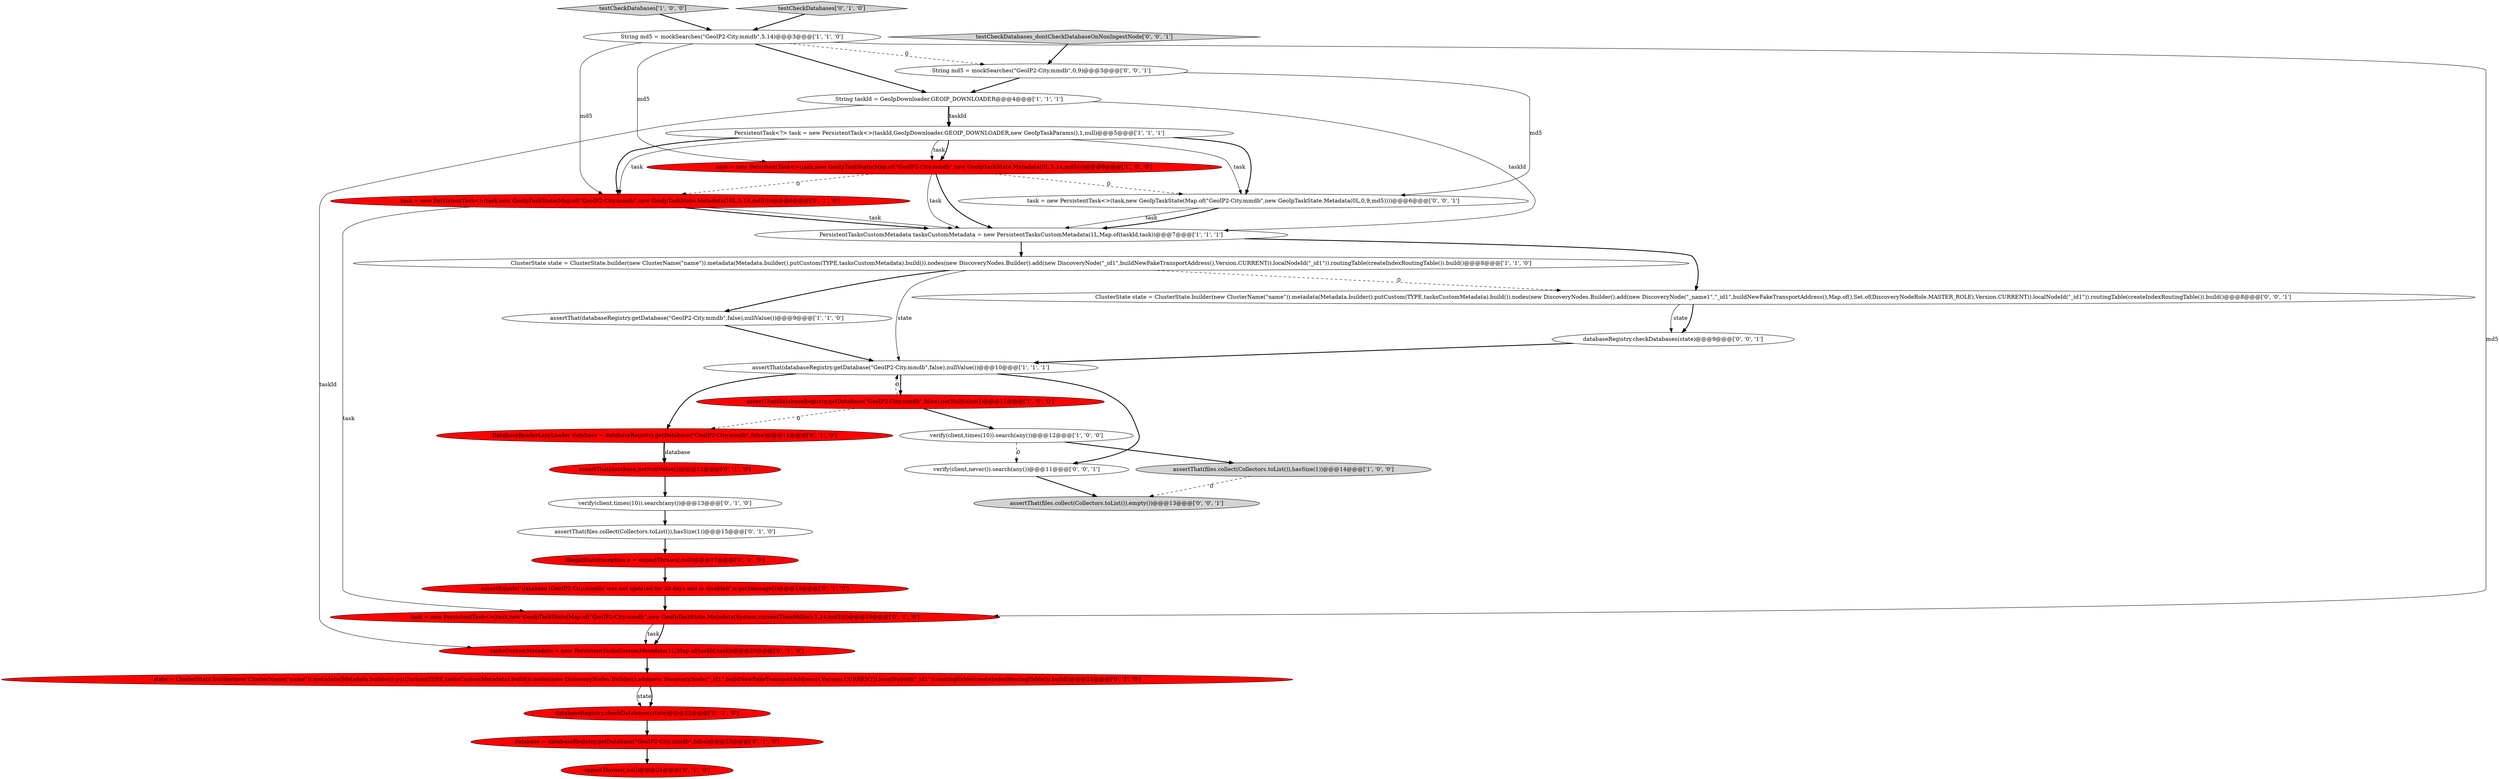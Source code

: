 digraph {
3 [style = filled, label = "verify(client,times(10)).search(any())@@@12@@@['1', '0', '0']", fillcolor = white, shape = ellipse image = "AAA0AAABBB1BBB"];
8 [style = filled, label = "PersistentTasksCustomMetadata tasksCustomMetadata = new PersistentTasksCustomMetadata(1L,Map.of(taskId,task))@@@7@@@['1', '1', '1']", fillcolor = white, shape = ellipse image = "AAA0AAABBB1BBB"];
27 [style = filled, label = "task = new PersistentTask<>(task,new GeoIpTaskState(Map.of(\"GeoIP2-City.mmdb\",new GeoIpTaskState.Metadata(0L,0,9,md5))))@@@6@@@['0', '0', '1']", fillcolor = white, shape = ellipse image = "AAA0AAABBB3BBB"];
24 [style = filled, label = "task = new PersistentTask<>(task,new GeoIpTaskState(Map.of(\"GeoIP2-City.mmdb\",new GeoIpTaskState.Metadata(10L,5,14,md5))))@@@6@@@['0', '1', '0']", fillcolor = red, shape = ellipse image = "AAA1AAABBB2BBB"];
28 [style = filled, label = "assertThat(files.collect(Collectors.toList()),empty())@@@13@@@['0', '0', '1']", fillcolor = lightgray, shape = ellipse image = "AAA0AAABBB3BBB"];
9 [style = filled, label = "assertThat(databaseRegistry.getDatabase(\"GeoIP2-City.mmdb\",false),nullValue())@@@9@@@['1', '1', '0']", fillcolor = white, shape = ellipse image = "AAA0AAABBB1BBB"];
7 [style = filled, label = "String md5 = mockSearches(\"GeoIP2-City.mmdb\",5,14)@@@3@@@['1', '1', '0']", fillcolor = white, shape = ellipse image = "AAA0AAABBB1BBB"];
4 [style = filled, label = "assertThat(files.collect(Collectors.toList()),hasSize(1))@@@14@@@['1', '0', '0']", fillcolor = lightgray, shape = ellipse image = "AAA0AAABBB1BBB"];
6 [style = filled, label = "assertThat(databaseRegistry.getDatabase(\"GeoIP2-City.mmdb\",false),notNullValue())@@@11@@@['1', '0', '0']", fillcolor = red, shape = ellipse image = "AAA1AAABBB1BBB"];
0 [style = filled, label = "ClusterState state = ClusterState.builder(new ClusterName(\"name\")).metadata(Metadata.builder().putCustom(TYPE,tasksCustomMetadata).build()).nodes(new DiscoveryNodes.Builder().add(new DiscoveryNode(\"_id1\",buildNewFakeTransportAddress(),Version.CURRENT)).localNodeId(\"_id1\")).routingTable(createIndexRoutingTable()).build()@@@8@@@['1', '1', '0']", fillcolor = white, shape = ellipse image = "AAA0AAABBB1BBB"];
22 [style = filled, label = "DatabaseReaderLazyLoader database = databaseRegistry.getDatabase(\"GeoIP2-City.mmdb\",false)@@@11@@@['0', '1', '0']", fillcolor = red, shape = ellipse image = "AAA1AAABBB2BBB"];
25 [style = filled, label = "task = new PersistentTask<>(task,new GeoIpTaskState(Map.of(\"GeoIP2-City.mmdb\",new GeoIpTaskState.Metadata(System.currentTimeMillis(),5,14,md5))))@@@19@@@['0', '1', '0']", fillcolor = red, shape = ellipse image = "AAA1AAABBB2BBB"];
31 [style = filled, label = "ClusterState state = ClusterState.builder(new ClusterName(\"name\")).metadata(Metadata.builder().putCustom(TYPE,tasksCustomMetadata).build()).nodes(new DiscoveryNodes.Builder().add(new DiscoveryNode(\"_name1\",\"_id1\",buildNewFakeTransportAddress(),Map.of(),Set.of(DiscoveryNodeRole.MASTER_ROLE),Version.CURRENT)).localNodeId(\"_id1\")).routingTable(createIndexRoutingTable()).build()@@@8@@@['0', '0', '1']", fillcolor = white, shape = ellipse image = "AAA0AAABBB3BBB"];
11 [style = filled, label = "testCheckDatabases['1', '0', '0']", fillcolor = lightgray, shape = diamond image = "AAA0AAABBB1BBB"];
29 [style = filled, label = "testCheckDatabases_dontCheckDatabaseOnNonIngestNode['0', '0', '1']", fillcolor = lightgray, shape = diamond image = "AAA0AAABBB3BBB"];
18 [style = filled, label = "testCheckDatabases['0', '1', '0']", fillcolor = lightgray, shape = diamond image = "AAA0AAABBB2BBB"];
30 [style = filled, label = "verify(client,never()).search(any())@@@11@@@['0', '0', '1']", fillcolor = white, shape = ellipse image = "AAA0AAABBB3BBB"];
5 [style = filled, label = "String taskId = GeoIpDownloader.GEOIP_DOWNLOADER@@@4@@@['1', '1', '1']", fillcolor = white, shape = ellipse image = "AAA0AAABBB1BBB"];
2 [style = filled, label = "task = new PersistentTask<>(task,new GeoIpTaskState(Map.of(\"GeoIP2-City.mmdb\",new GeoIpTaskState.Metadata(0L,5,14,md5))))@@@6@@@['1', '0', '0']", fillcolor = red, shape = ellipse image = "AAA1AAABBB1BBB"];
13 [style = filled, label = "assertEquals(\"database (GeoIP2-City.mmdb( was not updated for 30 days and is disabled\",e.getMessage())@@@18@@@['0', '1', '0']", fillcolor = red, shape = ellipse image = "AAA1AAABBB2BBB"];
14 [style = filled, label = "assertThat(files.collect(Collectors.toList()),hasSize(1))@@@15@@@['0', '1', '0']", fillcolor = white, shape = ellipse image = "AAA0AAABBB2BBB"];
1 [style = filled, label = "PersistentTask<?> task = new PersistentTask<>(taskId,GeoIpDownloader.GEOIP_DOWNLOADER,new GeoIpTaskParams(),1,null)@@@5@@@['1', '1', '1']", fillcolor = white, shape = ellipse image = "AAA0AAABBB1BBB"];
26 [style = filled, label = "databaseRegistry.checkDatabases(state)@@@9@@@['0', '0', '1']", fillcolor = white, shape = ellipse image = "AAA0AAABBB3BBB"];
10 [style = filled, label = "assertThat(databaseRegistry.getDatabase(\"GeoIP2-City.mmdb\",false),nullValue())@@@10@@@['1', '1', '1']", fillcolor = white, shape = ellipse image = "AAA0AAABBB1BBB"];
15 [style = filled, label = "verify(client,times(10)).search(any())@@@13@@@['0', '1', '0']", fillcolor = white, shape = ellipse image = "AAA0AAABBB2BBB"];
19 [style = filled, label = "state = ClusterState.builder(new ClusterName(\"name\")).metadata(Metadata.builder().putCustom(TYPE,tasksCustomMetadata).build()).nodes(new DiscoveryNodes.Builder().add(new DiscoveryNode(\"_id1\",buildNewFakeTransportAddress(),Version.CURRENT)).localNodeId(\"_id1\")).routingTable(createIndexRoutingTable()).build()@@@21@@@['0', '1', '0']", fillcolor = red, shape = ellipse image = "AAA1AAABBB2BBB"];
17 [style = filled, label = "tasksCustomMetadata = new PersistentTasksCustomMetadata(1L,Map.of(taskId,task))@@@20@@@['0', '1', '0']", fillcolor = red, shape = ellipse image = "AAA1AAABBB2BBB"];
20 [style = filled, label = "IllegalStateException e = expectThrows(,null)@@@17@@@['0', '1', '0']", fillcolor = red, shape = ellipse image = "AAA1AAABBB2BBB"];
21 [style = filled, label = "databaseRegistry.checkDatabases(state)@@@22@@@['0', '1', '0']", fillcolor = red, shape = ellipse image = "AAA1AAABBB2BBB"];
12 [style = filled, label = "assertThat(database,notNullValue())@@@12@@@['0', '1', '0']", fillcolor = red, shape = ellipse image = "AAA1AAABBB2BBB"];
16 [style = filled, label = "database = databaseRegistry.getDatabase(\"GeoIP2-City.mmdb\",false)@@@23@@@['0', '1', '0']", fillcolor = red, shape = ellipse image = "AAA1AAABBB2BBB"];
23 [style = filled, label = "expectThrows(,null)@@@24@@@['0', '1', '0']", fillcolor = red, shape = ellipse image = "AAA1AAABBB2BBB"];
32 [style = filled, label = "String md5 = mockSearches(\"GeoIP2-City.mmdb\",0,9)@@@3@@@['0', '0', '1']", fillcolor = white, shape = ellipse image = "AAA0AAABBB3BBB"];
10->22 [style = bold, label=""];
13->25 [style = bold, label=""];
6->3 [style = bold, label=""];
32->5 [style = bold, label=""];
1->24 [style = solid, label="task"];
0->9 [style = bold, label=""];
3->30 [style = dashed, label="0"];
20->13 [style = bold, label=""];
1->2 [style = solid, label="task"];
27->8 [style = solid, label="task"];
15->14 [style = bold, label=""];
8->31 [style = bold, label=""];
26->10 [style = bold, label=""];
22->12 [style = solid, label="database"];
25->17 [style = solid, label="task"];
12->15 [style = bold, label=""];
1->27 [style = bold, label=""];
1->27 [style = solid, label="task"];
31->26 [style = solid, label="state"];
2->27 [style = dashed, label="0"];
19->21 [style = solid, label="state"];
5->8 [style = solid, label="taskId"];
16->23 [style = bold, label=""];
9->10 [style = bold, label=""];
3->4 [style = bold, label=""];
10->6 [style = bold, label=""];
25->17 [style = bold, label=""];
17->19 [style = bold, label=""];
6->22 [style = dashed, label="0"];
4->28 [style = dashed, label="0"];
6->10 [style = dashed, label="0"];
8->0 [style = bold, label=""];
2->8 [style = solid, label="task"];
5->1 [style = bold, label=""];
31->26 [style = bold, label=""];
7->2 [style = solid, label="md5"];
7->5 [style = bold, label=""];
30->28 [style = bold, label=""];
1->24 [style = bold, label=""];
22->12 [style = bold, label=""];
29->32 [style = bold, label=""];
7->25 [style = solid, label="md5"];
14->20 [style = bold, label=""];
0->31 [style = dashed, label="0"];
21->16 [style = bold, label=""];
24->25 [style = solid, label="task"];
7->24 [style = solid, label="md5"];
5->1 [style = solid, label="taskId"];
7->32 [style = dashed, label="0"];
1->2 [style = bold, label=""];
0->10 [style = solid, label="state"];
24->8 [style = bold, label=""];
2->24 [style = dashed, label="0"];
18->7 [style = bold, label=""];
27->8 [style = bold, label=""];
10->30 [style = bold, label=""];
5->17 [style = solid, label="taskId"];
11->7 [style = bold, label=""];
32->27 [style = solid, label="md5"];
2->8 [style = bold, label=""];
24->8 [style = solid, label="task"];
19->21 [style = bold, label=""];
}
